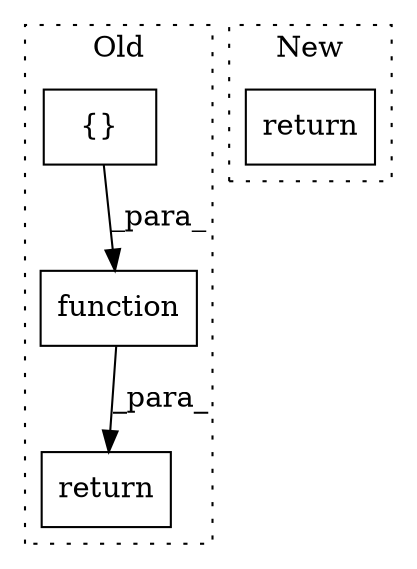 digraph G {
subgraph cluster0 {
1 [label="function" a="32" s="333,363" l="9,1" shape="box"];
3 [label="return" a="41" s="319" l="7" shape="box"];
4 [label="{}" a="4" s="351,360" l="1,1" shape="box"];
label = "Old";
style="dotted";
}
subgraph cluster1 {
2 [label="return" a="41" s="303" l="7" shape="box"];
label = "New";
style="dotted";
}
1 -> 3 [label="_para_"];
4 -> 1 [label="_para_"];
}